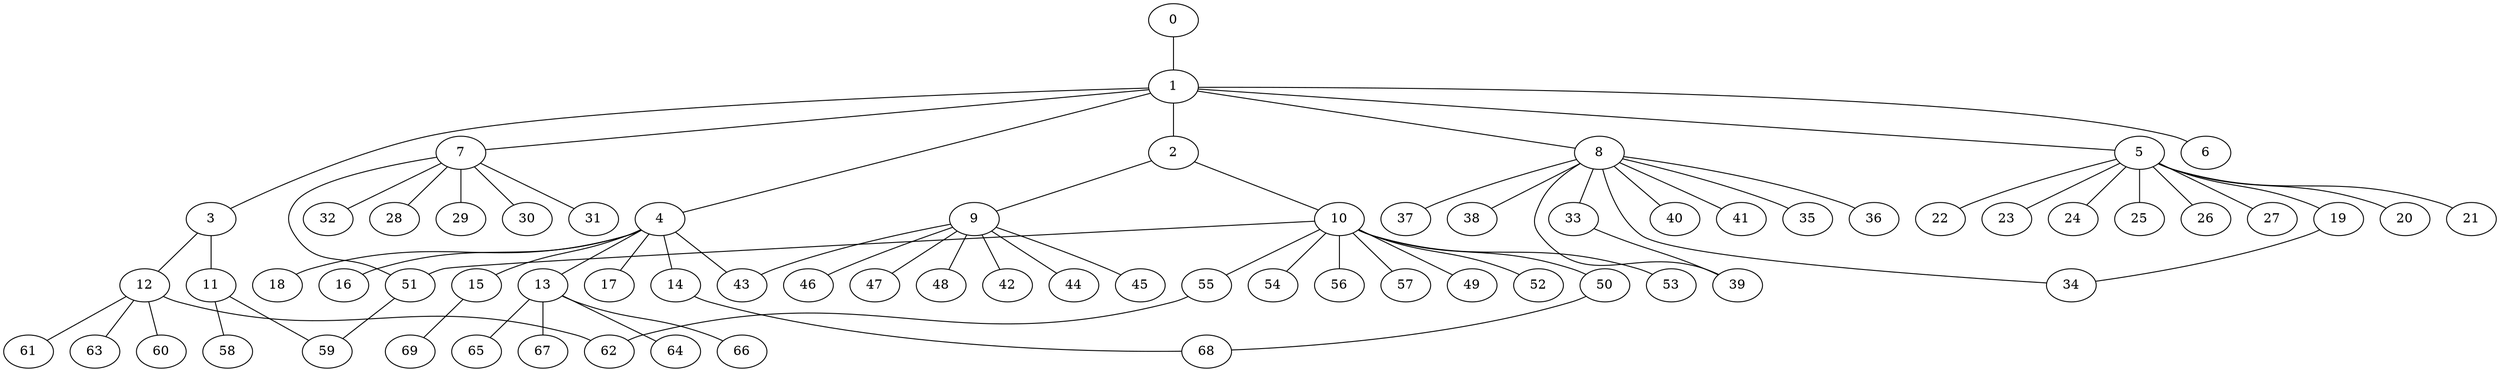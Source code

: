 
graph graphname {
    0 -- 1
1 -- 2
1 -- 3
1 -- 4
1 -- 5
1 -- 6
1 -- 7
1 -- 8
2 -- 10
2 -- 9
3 -- 11
3 -- 12
4 -- 13
4 -- 14
4 -- 15
4 -- 16
4 -- 17
4 -- 18
4 -- 43
5 -- 19
5 -- 20
5 -- 21
5 -- 22
5 -- 23
5 -- 24
5 -- 25
5 -- 26
5 -- 27
7 -- 32
7 -- 28
7 -- 29
7 -- 30
7 -- 31
7 -- 51
8 -- 34
8 -- 35
8 -- 36
8 -- 37
8 -- 38
8 -- 33
8 -- 40
8 -- 41
8 -- 39
9 -- 42
9 -- 43
9 -- 44
9 -- 45
9 -- 46
9 -- 47
9 -- 48
10 -- 49
10 -- 50
10 -- 51
10 -- 52
10 -- 53
10 -- 54
10 -- 55
10 -- 56
10 -- 57
11 -- 59
11 -- 58
12 -- 60
12 -- 61
12 -- 62
12 -- 63
13 -- 64
13 -- 65
13 -- 66
13 -- 67
14 -- 68
15 -- 69
19 -- 34
33 -- 39
50 -- 68
51 -- 59
55 -- 62

}
